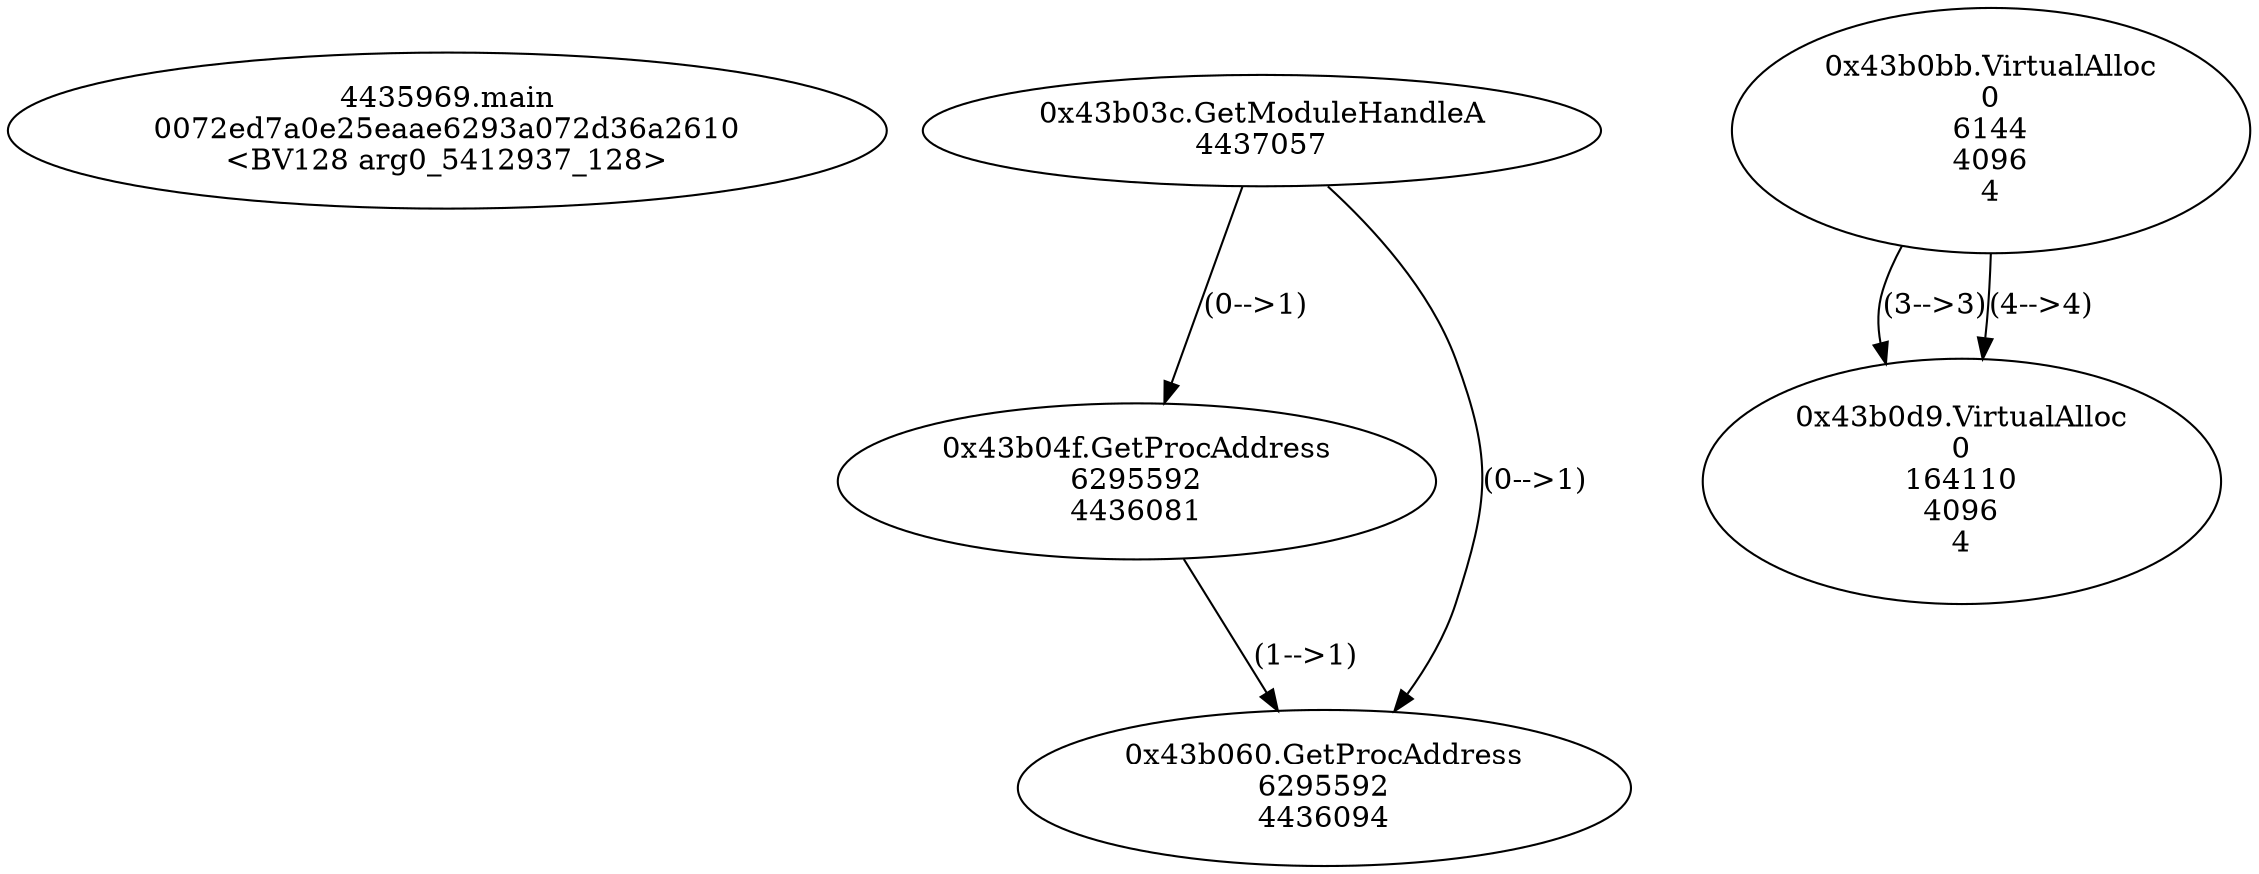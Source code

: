 // Global SCDG with merge call
digraph {
	0 [label="4435969.main
0072ed7a0e25eaae6293a072d36a2610
<BV128 arg0_5412937_128>"]
	1 [label="0x43b03c.GetModuleHandleA
4437057"]
	2 [label="0x43b04f.GetProcAddress
6295592
4436081"]
	1 -> 2 [label="(0-->1)"]
	3 [label="0x43b060.GetProcAddress
6295592
4436094"]
	1 -> 3 [label="(0-->1)"]
	2 -> 3 [label="(1-->1)"]
	4 [label="0x43b0bb.VirtualAlloc
0
6144
4096
4"]
	5 [label="0x43b0d9.VirtualAlloc
0
164110
4096
4"]
	4 -> 5 [label="(3-->3)"]
	4 -> 5 [label="(4-->4)"]
}
